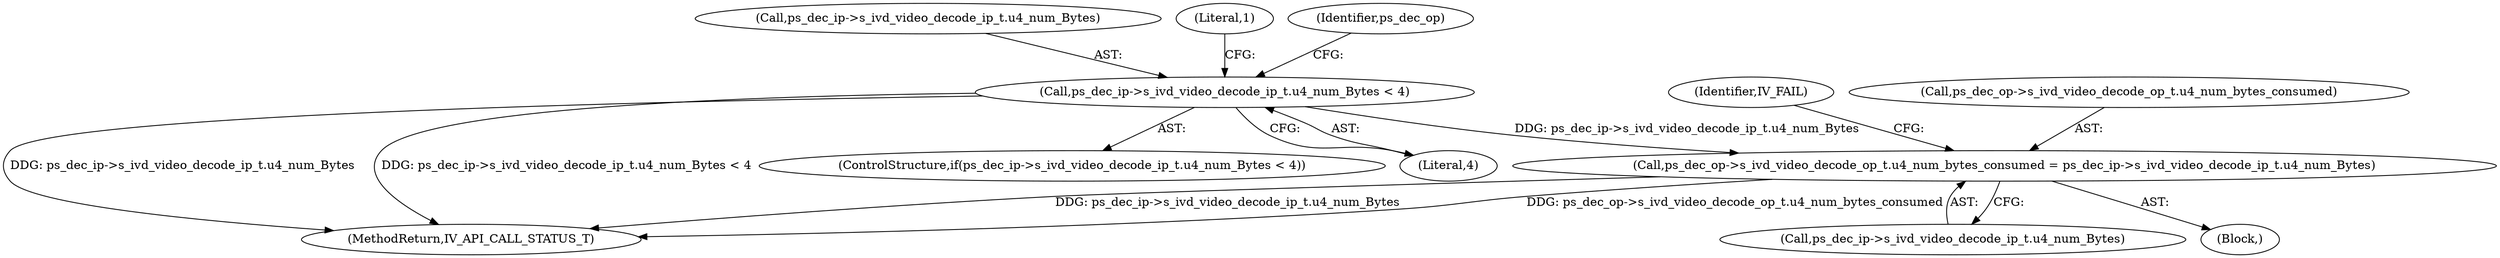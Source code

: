 digraph "0_Android_a86eb798d077b9b25c8f8c77e3c02c2f287c1ce7@pointer" {
"1001130" [label="(Call,ps_dec_op->s_ivd_video_decode_op_t.u4_num_bytes_consumed = ps_dec_ip->s_ivd_video_decode_ip_t.u4_num_Bytes)"];
"1001122" [label="(Call,ps_dec_ip->s_ivd_video_decode_ip_t.u4_num_Bytes < 4)"];
"1001129" [label="(Block,)"];
"1001128" [label="(Literal,4)"];
"1001136" [label="(Call,ps_dec_ip->s_ivd_video_decode_ip_t.u4_num_Bytes)"];
"1001122" [label="(Call,ps_dec_ip->s_ivd_video_decode_ip_t.u4_num_Bytes < 4)"];
"1001123" [label="(Call,ps_dec_ip->s_ivd_video_decode_ip_t.u4_num_Bytes)"];
"1001142" [label="(Identifier,IV_FAIL)"];
"1001131" [label="(Call,ps_dec_op->s_ivd_video_decode_op_t.u4_num_bytes_consumed)"];
"1001689" [label="(MethodReturn,IV_API_CALL_STATUS_T)"];
"1001145" [label="(Literal,1)"];
"1001130" [label="(Call,ps_dec_op->s_ivd_video_decode_op_t.u4_num_bytes_consumed = ps_dec_ip->s_ivd_video_decode_ip_t.u4_num_Bytes)"];
"1001121" [label="(ControlStructure,if(ps_dec_ip->s_ivd_video_decode_ip_t.u4_num_Bytes < 4))"];
"1001133" [label="(Identifier,ps_dec_op)"];
"1001130" -> "1001129"  [label="AST: "];
"1001130" -> "1001136"  [label="CFG: "];
"1001131" -> "1001130"  [label="AST: "];
"1001136" -> "1001130"  [label="AST: "];
"1001142" -> "1001130"  [label="CFG: "];
"1001130" -> "1001689"  [label="DDG: ps_dec_ip->s_ivd_video_decode_ip_t.u4_num_Bytes"];
"1001130" -> "1001689"  [label="DDG: ps_dec_op->s_ivd_video_decode_op_t.u4_num_bytes_consumed"];
"1001122" -> "1001130"  [label="DDG: ps_dec_ip->s_ivd_video_decode_ip_t.u4_num_Bytes"];
"1001122" -> "1001121"  [label="AST: "];
"1001122" -> "1001128"  [label="CFG: "];
"1001123" -> "1001122"  [label="AST: "];
"1001128" -> "1001122"  [label="AST: "];
"1001133" -> "1001122"  [label="CFG: "];
"1001145" -> "1001122"  [label="CFG: "];
"1001122" -> "1001689"  [label="DDG: ps_dec_ip->s_ivd_video_decode_ip_t.u4_num_Bytes"];
"1001122" -> "1001689"  [label="DDG: ps_dec_ip->s_ivd_video_decode_ip_t.u4_num_Bytes < 4"];
}
